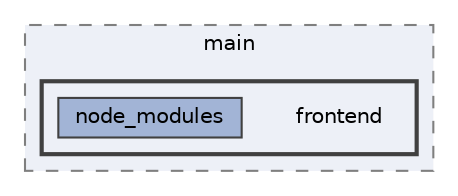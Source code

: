 digraph "pkiclassroomrescheduler/src/main/frontend"
{
 // LATEX_PDF_SIZE
  bgcolor="transparent";
  edge [fontname=Helvetica,fontsize=10,labelfontname=Helvetica,labelfontsize=10];
  node [fontname=Helvetica,fontsize=10,shape=box,height=0.2,width=0.4];
  compound=true
  subgraph clusterdir_b1bfd65e8821e6bbea5218b0a420a327 {
    graph [ bgcolor="#edf0f7", pencolor="grey50", label="main", fontname=Helvetica,fontsize=10 style="filled,dashed", URL="dir_b1bfd65e8821e6bbea5218b0a420a327.html",tooltip=""]
  subgraph clusterdir_fd05e2df7e806a7c15aaab06da6174e6 {
    graph [ bgcolor="#edf0f7", pencolor="grey25", label="", fontname=Helvetica,fontsize=10 style="filled,bold", URL="dir_fd05e2df7e806a7c15aaab06da6174e6.html",tooltip=""]
    dir_fd05e2df7e806a7c15aaab06da6174e6 [shape=plaintext, label="frontend"];
  dir_72953eda66ccb3a2722c28e1c3e6c23b [label="node_modules", fillcolor="#a2b4d6", color="grey25", style="filled", URL="dir_72953eda66ccb3a2722c28e1c3e6c23b.html",tooltip=""];
  }
  }
}
